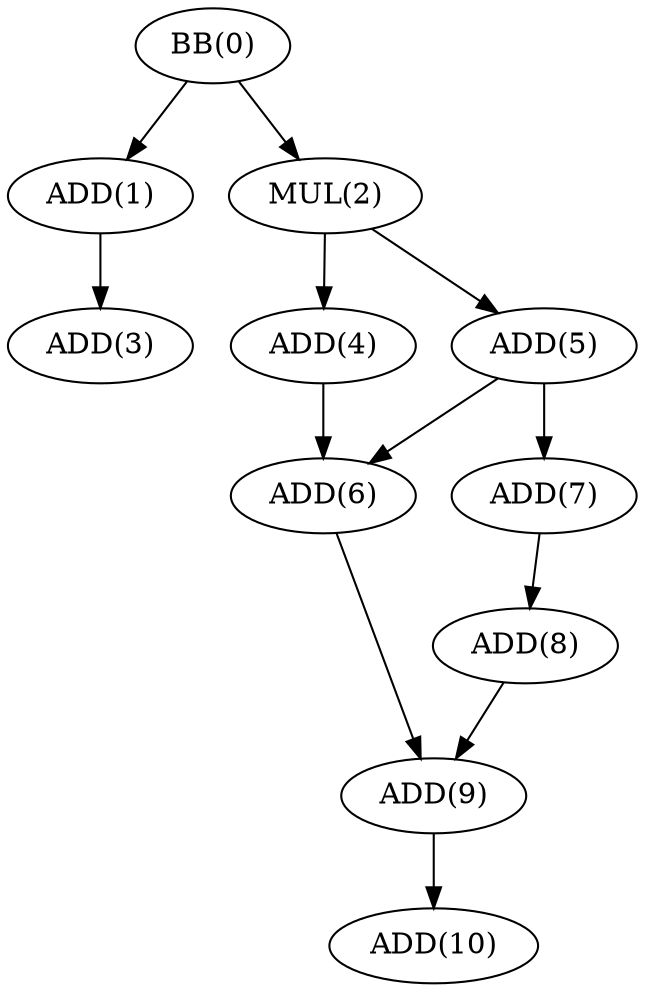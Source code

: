 digraph G {
    0 [label="BB(0)", opcode="BB", color=black,ir="my_.lr.ph"];
    1 [label="ADD(1)", opcode="ADD", color=black,ir="my_.lr.ph"];
    2 [label="MUL(2)", opcode="MUL", color=black,ir="my_.lr.ph"];
    3 [label="ADD(3)", opcode="ADD", color=black,ir="my_.lr.ph"];
    4 [label="ADD(4)", opcode="ADD", color=black,ir="my_.lr.ph"];
    5 [label="ADD(5)", opcode="ADD", color=black,ir="my_.lr.ph"];
    6 [label="ADD(6)", opcode="ADD", color=black,ir="my_.lr.ph"];
    7 [label="ADD(7)", opcode="ADD", color=black,ir="my_.lr.ph"];
    8 [label="ADD(8)", opcode="ADD", color=black,ir="my_.lr.ph"];
    9 [label="ADD(9)", opcode="ADD", color=black,ir="my_.lr.ph"];
    10[label="ADD(10)", opcode="ADD", color=black,ir="my_.lr.ph"];
    0->1;
    0->2;
    1->3;
    2->4;
    2->5;
    4->6;
    5->6;
    5->7;
    6->9;
    7->8;
    8->9;
    9->10;
}
